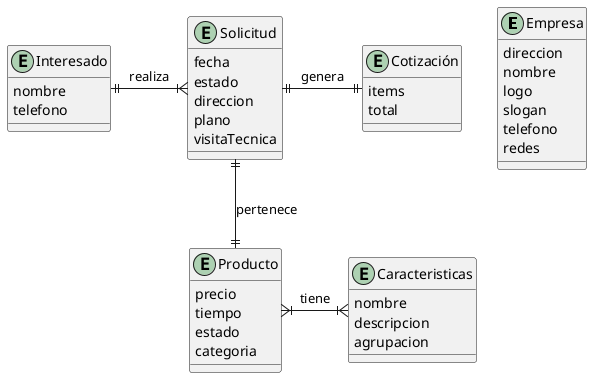 @startuml MetalK_MER
    top to bottom direction
    skinparam linestyle orto

    entity emp as "Empresa"{
        direccion
        nombre
        logo
        slogan
        telefono
        redes
    }

    entity pro as "Producto"{
        precio
        tiempo
        estado
        categoria
    }

    entity sol as "Solicitud"{
        fecha
        estado
        direccion
        plano
        visitaTecnica
    }

    entity cot as "Cotización"{
        items
        total
    }
    
    entity car as "Caracteristicas"{
        nombre
        descripcion
        agrupacion
    }

    entity cli as "Interesado"{
        nombre
        telefono
    }

    pro }|-right-|{ car : tiene
    cli ||-right-|{ sol : realiza
    sol ||--|| pro : pertenece
    sol ||-right-|| cot: genera


@enduml